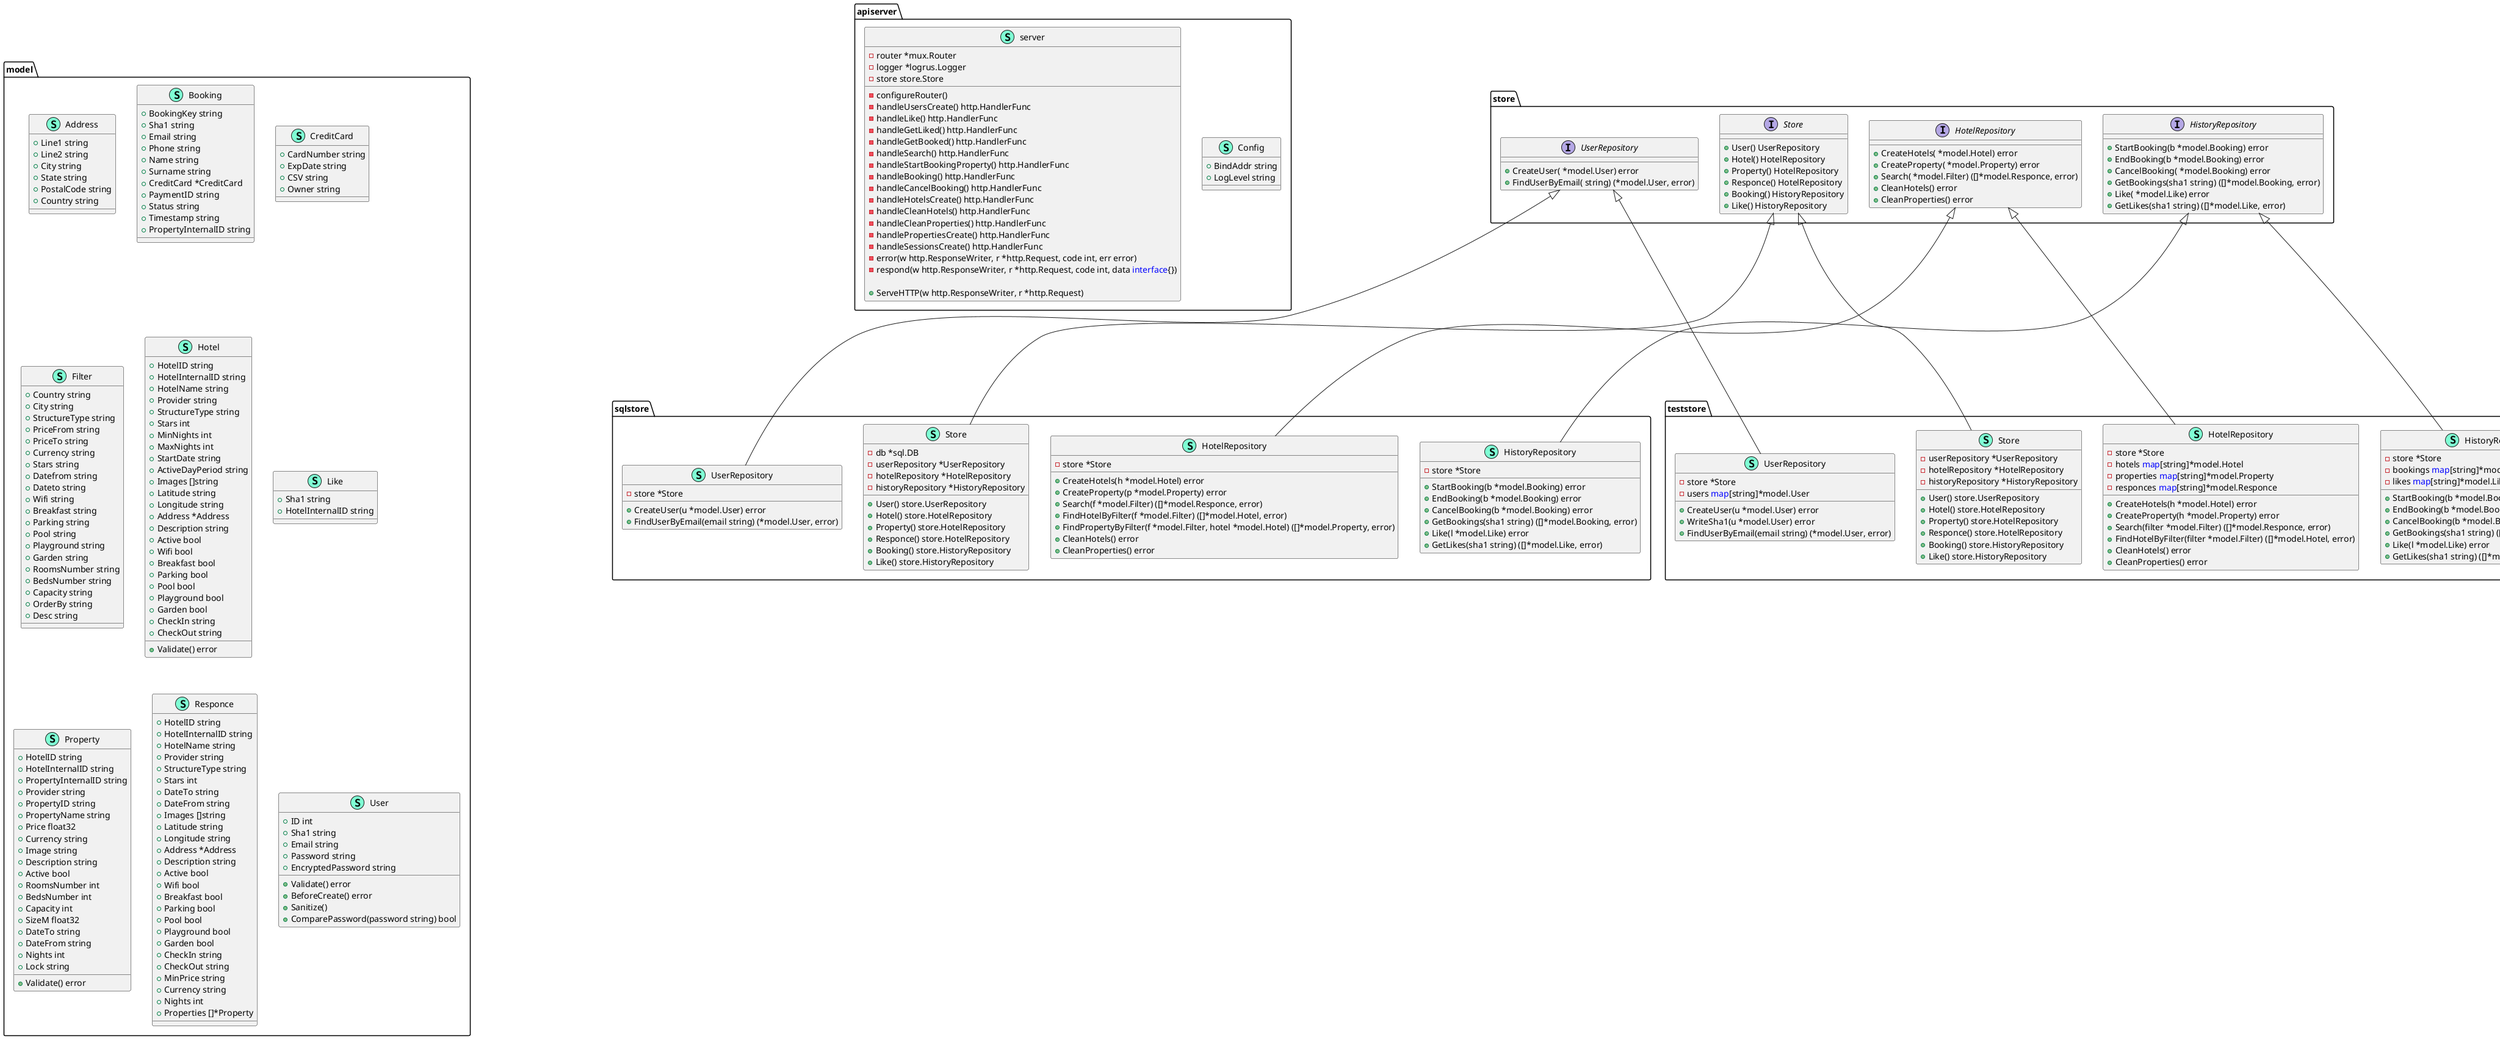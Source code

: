@startuml
namespace apiserver {
    class Config << (S,Aquamarine) >> {
        + BindAddr string
        + LogLevel string

    }
    class server << (S,Aquamarine) >> {
        - router *mux.Router
        - logger *logrus.Logger
        - store store.Store

        - configureRouter() 
        - handleUsersCreate() http.HandlerFunc
        - handleLike() http.HandlerFunc
        - handleGetLiked() http.HandlerFunc
        - handleGetBooked() http.HandlerFunc
        - handleSearch() http.HandlerFunc
        - handleStartBookingProperty() http.HandlerFunc
        - handleBooking() http.HandlerFunc
        - handleCancelBooking() http.HandlerFunc
        - handleHotelsCreate() http.HandlerFunc
        - handleCleanHotels() http.HandlerFunc
        - handleCleanProperties() http.HandlerFunc
        - handlePropertiesCreate() http.HandlerFunc
        - handleSessionsCreate() http.HandlerFunc
        - error(w http.ResponseWriter, r *http.Request, code int, err error) 
        - respond(w http.ResponseWriter, r *http.Request, code int, data <font color=blue>interface</font>{}) 

        + ServeHTTP(w http.ResponseWriter, r *http.Request) 

    }
}


namespace model {
    class Address << (S,Aquamarine) >> {
        + Line1 string
        + Line2 string
        + City string
        + State string
        + PostalCode string
        + Country string

    }
    class Booking << (S,Aquamarine) >> {
        + BookingKey string
        + Sha1 string
        + Email string
        + Phone string
        + Name string
        + Surname string
        + CreditCard *CreditCard
        + PaymentID string
        + Status string
        + Timestamp string
        + PropertyInternalID string

    }
    class CreditCard << (S,Aquamarine) >> {
        + CardNumber string
        + ExpDate string
        + CSV string
        + Owner string

    }
    class Filter << (S,Aquamarine) >> {
        + Country string
        + City string
        + StructureType string
        + PriceFrom string
        + PriceTo string
        + Currency string
        + Stars string
        + Datefrom string
        + Dateto string
        + Wifi string
        + Breakfast string
        + Parking string
        + Pool string
        + Playground string
        + Garden string
        + RoomsNumber string
        + BedsNumber string
        + Capacity string
        + OrderBy string
        + Desc string

    }
    class Hotel << (S,Aquamarine) >> {
        + HotelID string
        + HotelInternalID string
        + HotelName string
        + Provider string
        + StructureType string
        + Stars int
        + MinNights int
        + MaxNights int
        + StartDate string
        + ActiveDayPeriod string
        + Images []string
        + Latitude string
        + Longitude string
        + Address *Address
        + Description string
        + Active bool
        + Wifi bool
        + Breakfast bool
        + Parking bool
        + Pool bool
        + Playground bool
        + Garden bool
        + CheckIn string
        + CheckOut string

        + Validate() error

    }
    class Like << (S,Aquamarine) >> {
        + Sha1 string
        + HotelInternalID string

    }
    class Property << (S,Aquamarine) >> {
        + HotelID string
        + HotelInternalID string
        + PropertyInternalID string
        + Provider string
        + PropertyID string
        + PropertyName string
        + Price float32
        + Currency string
        + Image string
        + Description string
        + Active bool
        + RoomsNumber int
        + BedsNumber int
        + Capacity int
        + SizeM float32
        + DateTo string
        + DateFrom string
        + Nights int
        + Lock string

        + Validate() error

    }
    class Responce << (S,Aquamarine) >> {
        + HotelID string
        + HotelInternalID string
        + HotelName string
        + Provider string
        + StructureType string
        + Stars int
        + DateTo string
        + DateFrom string
        + Images []string
        + Latitude string
        + Longitude string
        + Address *Address
        + Description string
        + Active bool
        + Wifi bool
        + Breakfast bool
        + Parking bool
        + Pool bool
        + Playground bool
        + Garden bool
        + CheckIn string
        + CheckOut string
        + MinPrice string
        + Currency string
        + Nights int
        + Properties []*Property

    }
    class User << (S,Aquamarine) >> {
        + ID int
        + Sha1 string
        + Email string
        + Password string
        + EncryptedPassword string

        + Validate() error
        + BeforeCreate() error
        + Sanitize() 
        + ComparePassword(password string) bool

    }
}


namespace sqlstore {
    class HistoryRepository << (S,Aquamarine) >> {
        - store *Store

        + StartBooking(b *model.Booking) error
        + EndBooking(b *model.Booking) error
        + CancelBooking(b *model.Booking) error
        + GetBookings(sha1 string) ([]*model.Booking, error)
        + Like(l *model.Like) error
        + GetLikes(sha1 string) ([]*model.Like, error)

    }
    class HotelRepository << (S,Aquamarine) >> {
        - store *Store

        + CreateHotels(h *model.Hotel) error
        + CreateProperty(p *model.Property) error
        + Search(f *model.Filter) ([]*model.Responce, error)
        + FindHotelByFilter(f *model.Filter) ([]*model.Hotel, error)
        + FindPropertyByFilter(f *model.Filter, hotel *model.Hotel) ([]*model.Property, error)
        + CleanHotels() error
        + CleanProperties() error

    }
    class Store << (S,Aquamarine) >> {
        - db *sql.DB
        - userRepository *UserRepository
        - hotelRepository *HotelRepository
        - historyRepository *HistoryRepository

        + User() store.UserRepository
        + Hotel() store.HotelRepository
        + Property() store.HotelRepository
        + Responce() store.HotelRepository
        + Booking() store.HistoryRepository
        + Like() store.HistoryRepository

    }
    class UserRepository << (S,Aquamarine) >> {
        - store *Store

        + CreateUser(u *model.User) error
        + FindUserByEmail(email string) (*model.User, error)

    }
}

"store.HistoryRepository" <|-- "sqlstore.HistoryRepository"
"store.HotelRepository" <|-- "sqlstore.HotelRepository"
"store.Store" <|-- "sqlstore.Store"
"store.UserRepository" <|-- "sqlstore.UserRepository"

namespace store {
    interface HistoryRepository  {
        + StartBooking(b *model.Booking) error
        + EndBooking(b *model.Booking) error
        + CancelBooking( *model.Booking) error
        + GetBookings(sha1 string) ([]*model.Booking, error)
        + Like( *model.Like) error
        + GetLikes(sha1 string) ([]*model.Like, error)

    }
    interface HotelRepository  {
        + CreateHotels( *model.Hotel) error
        + CreateProperty( *model.Property) error
        + Search( *model.Filter) ([]*model.Responce, error)
        + CleanHotels() error
        + CleanProperties() error

    }
    interface Store  {
        + User() UserRepository
        + Hotel() HotelRepository
        + Property() HotelRepository
        + Responce() HotelRepository
        + Booking() HistoryRepository
        + Like() HistoryRepository

    }
    interface UserRepository  {
        + CreateUser( *model.User) error
        + FindUserByEmail( string) (*model.User, error)

    }
}


namespace teststore {
    class HistoryRepository << (S,Aquamarine) >> {
        - store *Store
        - bookings <font color=blue>map</font>[string]*model.Booking
        - likes <font color=blue>map</font>[string]*model.Like

        + StartBooking(b *model.Booking) error
        + EndBooking(b *model.Booking) error
        + CancelBooking(b *model.Booking) error
        + GetBookings(sha1 string) ([]*model.Booking, error)
        + Like(l *model.Like) error
        + GetLikes(sha1 string) ([]*model.Like, error)

    }
    class HotelRepository << (S,Aquamarine) >> {
        - store *Store
        - hotels <font color=blue>map</font>[string]*model.Hotel
        - properties <font color=blue>map</font>[string]*model.Property
        - responces <font color=blue>map</font>[string]*model.Responce

        + CreateHotels(h *model.Hotel) error
        + CreateProperty(h *model.Property) error
        + Search(filter *model.Filter) ([]*model.Responce, error)
        + FindHotelByFilter(filter *model.Filter) ([]*model.Hotel, error)
        + CleanHotels() error
        + CleanProperties() error

    }
    class Store << (S,Aquamarine) >> {
        - userRepository *UserRepository
        - hotelRepository *HotelRepository
        - historyRepository *HistoryRepository

        + User() store.UserRepository
        + Hotel() store.HotelRepository
        + Property() store.HotelRepository
        + Responce() store.HotelRepository
        + Booking() store.HistoryRepository
        + Like() store.HistoryRepository

    }
    class UserRepository << (S,Aquamarine) >> {
        - store *Store
        - users <font color=blue>map</font>[string]*model.User

        + CreateUser(u *model.User) error
        + WriteSha1(u *model.User) error
        + FindUserByEmail(email string) (*model.User, error)

    }
}

"store.HistoryRepository" <|-- "teststore.HistoryRepository"
"store.HotelRepository" <|-- "teststore.HotelRepository"
"store.Store" <|-- "teststore.Store"
"store.UserRepository" <|-- "teststore.UserRepository"

@enduml
